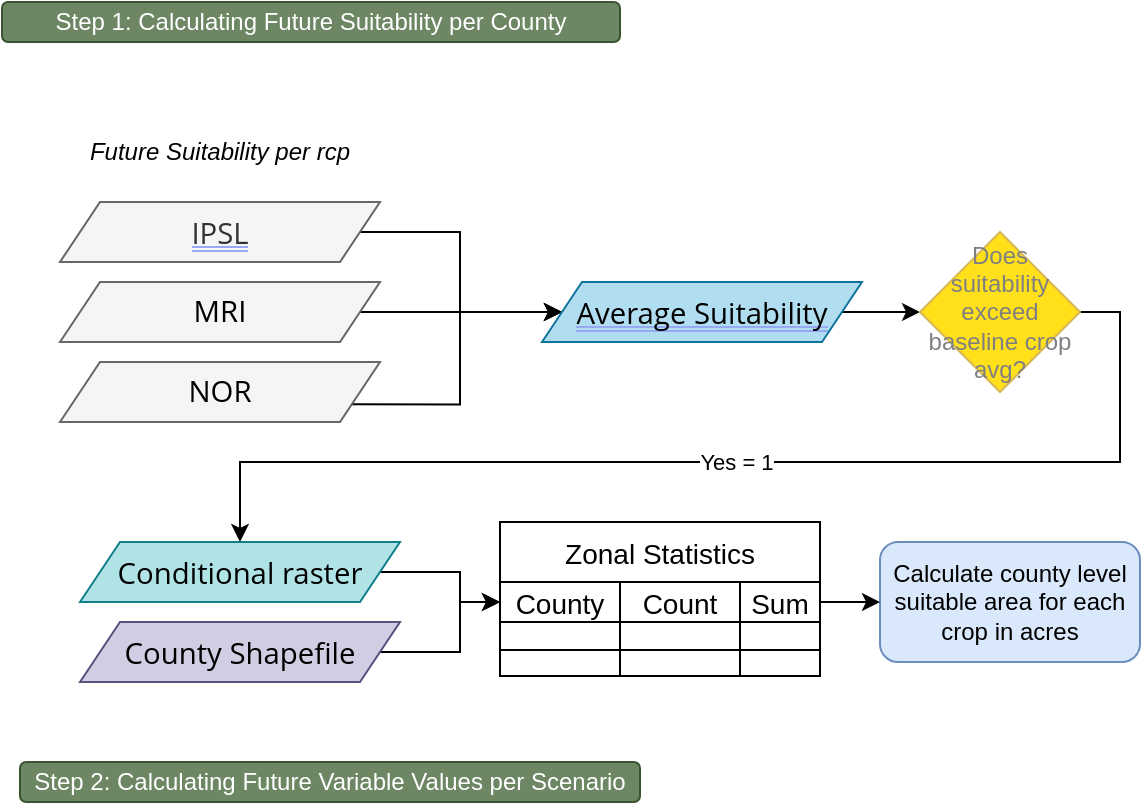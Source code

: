 <mxfile version="26.1.1">
  <diagram name="Page-1" id="U5n7xN84hakL3ZgfuC4N">
    <mxGraphModel dx="817" dy="520" grid="1" gridSize="10" guides="1" tooltips="1" connect="1" arrows="1" fold="1" page="1" pageScale="1" pageWidth="850" pageHeight="1100" math="0" shadow="0">
      <root>
        <mxCell id="0" />
        <mxCell id="1" parent="0" />
        <mxCell id="0VALnksqHh3Q-iaRCEPl-7" style="edgeStyle=orthogonalEdgeStyle;rounded=0;orthogonalLoop=1;jettySize=auto;html=1;exitX=1;exitY=0.5;exitDx=0;exitDy=0;entryX=0;entryY=0.5;entryDx=0;entryDy=0;" edge="1" parent="1" source="0VALnksqHh3Q-iaRCEPl-1" target="0VALnksqHh3Q-iaRCEPl-6">
          <mxGeometry relative="1" as="geometry">
            <Array as="points">
              <mxPoint x="260" y="155" />
              <mxPoint x="260" y="195" />
            </Array>
          </mxGeometry>
        </mxCell>
        <mxCell id="0VALnksqHh3Q-iaRCEPl-1" value="&lt;span style=&quot;-webkit-user-drag: none; -webkit-tap-highlight-color: transparent; margin: 0px; padding: 0px; user-select: text; background-position: 0px 100%; background-repeat: repeat-x; background-image: url(&amp;quot;data:image/svg+xml;base64,PHN2ZyB4bWxucz0iaHR0cDovL3d3dy53My5vcmcvMjAwMC9zdmciIHdpZHRoPSI1IiBoZWlnaHQ9IjMiPjxnIGZpbGw9Im5vbmUiIGZpbGwtcnVsZT0iZXZlbm9kZCIgc3Ryb2tlPSIjOTlBQUY1IiBzdHJva2UtbGluZWNhcD0icm91bmQiPjxwYXRoIGQ9Ik0wIC41aDVNMCAyLjVoNSIvPjwvZz48L3N2Zz4=&amp;quot;); border-bottom: 1px solid transparent; font-family: &amp;quot;Open Sans&amp;quot;, &amp;quot;Open Sans_EmbeddedFont&amp;quot;, &amp;quot;Open Sans_MSFontService&amp;quot;, sans-serif; font-size: 14.667px; font-variant-ligatures: none; text-align: left; white-space-collapse: preserve;&quot; class=&quot;NormalTextRun ContextualSpellingAndGrammarErrorV2Themed SCXW184423691 BCX0&quot;&gt;IPSL&lt;/span&gt;" style="shape=parallelogram;perimeter=parallelogramPerimeter;whiteSpace=wrap;html=1;fixedSize=1;fillColor=#f5f5f5;fontColor=#333333;strokeColor=#666666;labelBackgroundColor=none;" vertex="1" parent="1">
          <mxGeometry x="60" y="140" width="160" height="30" as="geometry" />
        </mxCell>
        <mxCell id="0VALnksqHh3Q-iaRCEPl-9" style="edgeStyle=orthogonalEdgeStyle;rounded=0;orthogonalLoop=1;jettySize=auto;html=1;exitX=1;exitY=0.5;exitDx=0;exitDy=0;entryX=0;entryY=0.5;entryDx=0;entryDy=0;" edge="1" parent="1" source="0VALnksqHh3Q-iaRCEPl-2" target="0VALnksqHh3Q-iaRCEPl-6">
          <mxGeometry relative="1" as="geometry" />
        </mxCell>
        <mxCell id="0VALnksqHh3Q-iaRCEPl-2" value="&lt;div style=&quot;text-align: left;&quot;&gt;&lt;span style=&quot;color: light-dark(rgb(0, 0, 0), rgb(255, 255, 255)); font-size: 14.667px; font-variant-ligatures: none; white-space-collapse: preserve;&quot;&gt;&lt;font face=&quot;Open Sans, Open Sans_EmbeddedFont, Open Sans_MSFontService, sans-serif&quot;&gt;MRI&lt;/font&gt;&lt;/span&gt;&lt;/div&gt;" style="shape=parallelogram;perimeter=parallelogramPerimeter;whiteSpace=wrap;html=1;fixedSize=1;fillColor=#f5f5f5;fontColor=#333333;strokeColor=#666666;labelBackgroundColor=none;" vertex="1" parent="1">
          <mxGeometry x="60" y="180" width="160" height="30" as="geometry" />
        </mxCell>
        <mxCell id="0VALnksqHh3Q-iaRCEPl-8" style="edgeStyle=orthogonalEdgeStyle;rounded=0;orthogonalLoop=1;jettySize=auto;html=1;exitX=1;exitY=0.75;exitDx=0;exitDy=0;entryX=0;entryY=0.5;entryDx=0;entryDy=0;" edge="1" parent="1" source="0VALnksqHh3Q-iaRCEPl-3" target="0VALnksqHh3Q-iaRCEPl-6">
          <mxGeometry relative="1" as="geometry">
            <Array as="points">
              <mxPoint x="260" y="241" />
              <mxPoint x="260" y="195" />
            </Array>
          </mxGeometry>
        </mxCell>
        <mxCell id="0VALnksqHh3Q-iaRCEPl-3" value="&lt;div style=&quot;text-align: left;&quot;&gt;&lt;span style=&quot;color: light-dark(rgb(0, 0, 0), rgb(255, 255, 255)); font-size: 14.667px; font-variant-ligatures: none; white-space-collapse: preserve;&quot;&gt;&lt;font face=&quot;Open Sans, Open Sans_EmbeddedFont, Open Sans_MSFontService, sans-serif&quot;&gt;NOR&lt;/font&gt;&lt;/span&gt;&lt;/div&gt;" style="shape=parallelogram;perimeter=parallelogramPerimeter;whiteSpace=wrap;html=1;fixedSize=1;fillColor=#f5f5f5;fontColor=#333333;strokeColor=#666666;labelBackgroundColor=none;" vertex="1" parent="1">
          <mxGeometry x="60" y="220" width="160" height="30" as="geometry" />
        </mxCell>
        <mxCell id="0VALnksqHh3Q-iaRCEPl-11" style="edgeStyle=orthogonalEdgeStyle;rounded=0;orthogonalLoop=1;jettySize=auto;html=1;exitX=1;exitY=0.5;exitDx=0;exitDy=0;entryX=0;entryY=0.5;entryDx=0;entryDy=0;" edge="1" parent="1" source="0VALnksqHh3Q-iaRCEPl-6" target="0VALnksqHh3Q-iaRCEPl-10">
          <mxGeometry relative="1" as="geometry" />
        </mxCell>
        <mxCell id="0VALnksqHh3Q-iaRCEPl-6" value="&lt;span style=&quot;-webkit-user-drag: none; -webkit-tap-highlight-color: transparent; margin: 0px; padding: 0px; user-select: text; background-position: 0px 100%; background-repeat: repeat-x; background-image: url(&amp;quot;data:image/svg+xml;base64,PHN2ZyB4bWxucz0iaHR0cDovL3d3dy53My5vcmcvMjAwMC9zdmciIHdpZHRoPSI1IiBoZWlnaHQ9IjMiPjxnIGZpbGw9Im5vbmUiIGZpbGwtcnVsZT0iZXZlbm9kZCIgc3Ryb2tlPSIjOTlBQUY1IiBzdHJva2UtbGluZWNhcD0icm91bmQiPjxwYXRoIGQ9Ik0wIC41aDVNMCAyLjVoNSIvPjwvZz48L3N2Zz4=&amp;quot;); border-bottom: 1px solid transparent; font-family: &amp;quot;Open Sans&amp;quot;, &amp;quot;Open Sans_EmbeddedFont&amp;quot;, &amp;quot;Open Sans_MSFontService&amp;quot;, sans-serif; font-size: 14.667px; font-variant-ligatures: none; text-align: left; white-space-collapse: preserve;&quot; class=&quot;NormalTextRun ContextualSpellingAndGrammarErrorV2Themed SCXW184423691 BCX0&quot;&gt;Average Suitability&lt;/span&gt;" style="shape=parallelogram;perimeter=parallelogramPerimeter;whiteSpace=wrap;html=1;fixedSize=1;fillColor=#b1ddf0;strokeColor=#10739e;labelBackgroundColor=none;" vertex="1" parent="1">
          <mxGeometry x="301" y="180" width="160" height="30" as="geometry" />
        </mxCell>
        <mxCell id="0VALnksqHh3Q-iaRCEPl-12" value="Yes = 1" style="edgeStyle=orthogonalEdgeStyle;rounded=0;orthogonalLoop=1;jettySize=auto;html=1;exitX=1;exitY=0.5;exitDx=0;exitDy=0;entryX=0.5;entryY=0;entryDx=0;entryDy=0;" edge="1" parent="1" source="0VALnksqHh3Q-iaRCEPl-10" target="0VALnksqHh3Q-iaRCEPl-16">
          <mxGeometry relative="1" as="geometry">
            <mxPoint x="150" y="330" as="targetPoint" />
            <Array as="points">
              <mxPoint x="590" y="195" />
              <mxPoint x="590" y="270" />
              <mxPoint x="150" y="270" />
            </Array>
          </mxGeometry>
        </mxCell>
        <mxCell id="0VALnksqHh3Q-iaRCEPl-10" value="&lt;font style=&quot;color: rgb(128, 128, 128);&quot;&gt;Does suitability exceed baseline crop avg?&lt;/font&gt;" style="rhombus;whiteSpace=wrap;html=1;fillColor=light-dark(#ffe01a, #281d00);strokeColor=#d6b656;" vertex="1" parent="1">
          <mxGeometry x="490" y="155" width="80" height="80" as="geometry" />
        </mxCell>
        <mxCell id="0VALnksqHh3Q-iaRCEPl-31" style="edgeStyle=orthogonalEdgeStyle;rounded=0;orthogonalLoop=1;jettySize=auto;html=1;exitX=1;exitY=0.5;exitDx=0;exitDy=0;entryX=0;entryY=0.5;entryDx=0;entryDy=0;" edge="1" parent="1" source="0VALnksqHh3Q-iaRCEPl-14" target="0VALnksqHh3Q-iaRCEPl-18">
          <mxGeometry relative="1" as="geometry">
            <mxPoint x="320" y="330" as="targetPoint" />
            <Array as="points">
              <mxPoint x="260" y="365" />
              <mxPoint x="260" y="340" />
            </Array>
          </mxGeometry>
        </mxCell>
        <mxCell id="0VALnksqHh3Q-iaRCEPl-14" value="&lt;span style=&quot;font-family: &amp;quot;Open Sans&amp;quot;, &amp;quot;Open Sans_EmbeddedFont&amp;quot;, &amp;quot;Open Sans_MSFontService&amp;quot;, sans-serif; font-size: 14.667px; font-variant-ligatures: none; text-align: left; white-space-collapse: preserve;&quot;&gt;County Shapefile&lt;/span&gt;" style="shape=parallelogram;perimeter=parallelogramPerimeter;whiteSpace=wrap;html=1;fixedSize=1;fillColor=#d0cee2;strokeColor=#56517e;labelBackgroundColor=none;" vertex="1" parent="1">
          <mxGeometry x="70" y="350" width="160" height="30" as="geometry" />
        </mxCell>
        <mxCell id="0VALnksqHh3Q-iaRCEPl-30" style="edgeStyle=orthogonalEdgeStyle;rounded=0;orthogonalLoop=1;jettySize=auto;html=1;exitX=1;exitY=0.5;exitDx=0;exitDy=0;entryX=0;entryY=0.5;entryDx=0;entryDy=0;" edge="1" parent="1" source="0VALnksqHh3Q-iaRCEPl-16" target="0VALnksqHh3Q-iaRCEPl-18">
          <mxGeometry relative="1" as="geometry">
            <mxPoint x="320" y="330" as="targetPoint" />
            <Array as="points">
              <mxPoint x="260" y="325" />
              <mxPoint x="260" y="340" />
            </Array>
          </mxGeometry>
        </mxCell>
        <mxCell id="0VALnksqHh3Q-iaRCEPl-16" value="&lt;span style=&quot;font-family: &amp;quot;Open Sans&amp;quot;, &amp;quot;Open Sans_EmbeddedFont&amp;quot;, &amp;quot;Open Sans_MSFontService&amp;quot;, sans-serif; font-size: 14.667px; font-variant-ligatures: none; text-align: left; white-space-collapse: preserve;&quot;&gt;Conditional raster&lt;/span&gt;" style="shape=parallelogram;perimeter=parallelogramPerimeter;whiteSpace=wrap;html=1;fixedSize=1;fillColor=#b0e3e6;strokeColor=#0e8088;labelBackgroundColor=none;" vertex="1" parent="1">
          <mxGeometry x="70" y="310" width="160" height="30" as="geometry" />
        </mxCell>
        <mxCell id="0VALnksqHh3Q-iaRCEPl-17" value="Zonal Statistics" style="shape=table;startSize=30;container=1;collapsible=0;childLayout=tableLayout;strokeColor=default;fontSize=14;" vertex="1" parent="1">
          <mxGeometry x="280" y="300" width="160" height="77" as="geometry" />
        </mxCell>
        <mxCell id="0VALnksqHh3Q-iaRCEPl-18" value="" style="shape=tableRow;horizontal=0;startSize=0;swimlaneHead=0;swimlaneBody=0;strokeColor=inherit;top=0;left=0;bottom=0;right=0;collapsible=0;dropTarget=0;fillColor=none;points=[[0,0.5],[1,0.5]];portConstraint=eastwest;fontSize=14;" vertex="1" parent="0VALnksqHh3Q-iaRCEPl-17">
          <mxGeometry y="30" width="160" height="20" as="geometry" />
        </mxCell>
        <mxCell id="0VALnksqHh3Q-iaRCEPl-19" value="County" style="shape=partialRectangle;html=1;whiteSpace=wrap;connectable=0;strokeColor=inherit;overflow=hidden;fillColor=none;top=0;left=0;bottom=0;right=0;pointerEvents=1;fontSize=14;" vertex="1" parent="0VALnksqHh3Q-iaRCEPl-18">
          <mxGeometry width="60" height="20" as="geometry">
            <mxRectangle width="60" height="20" as="alternateBounds" />
          </mxGeometry>
        </mxCell>
        <mxCell id="0VALnksqHh3Q-iaRCEPl-20" value="Count" style="shape=partialRectangle;html=1;whiteSpace=wrap;connectable=0;strokeColor=inherit;overflow=hidden;fillColor=none;top=0;left=0;bottom=0;right=0;pointerEvents=1;fontSize=14;" vertex="1" parent="0VALnksqHh3Q-iaRCEPl-18">
          <mxGeometry x="60" width="60" height="20" as="geometry">
            <mxRectangle width="60" height="20" as="alternateBounds" />
          </mxGeometry>
        </mxCell>
        <mxCell id="0VALnksqHh3Q-iaRCEPl-21" value="Sum" style="shape=partialRectangle;html=1;whiteSpace=wrap;connectable=0;strokeColor=inherit;overflow=hidden;fillColor=none;top=0;left=0;bottom=0;right=0;pointerEvents=1;fontSize=14;" vertex="1" parent="0VALnksqHh3Q-iaRCEPl-18">
          <mxGeometry x="120" width="40" height="20" as="geometry">
            <mxRectangle width="40" height="20" as="alternateBounds" />
          </mxGeometry>
        </mxCell>
        <mxCell id="0VALnksqHh3Q-iaRCEPl-22" value="" style="shape=tableRow;horizontal=0;startSize=0;swimlaneHead=0;swimlaneBody=0;strokeColor=inherit;top=0;left=0;bottom=0;right=0;collapsible=0;dropTarget=0;fillColor=none;points=[[0,0.5],[1,0.5]];portConstraint=eastwest;fontSize=14;" vertex="1" parent="0VALnksqHh3Q-iaRCEPl-17">
          <mxGeometry y="50" width="160" height="14" as="geometry" />
        </mxCell>
        <mxCell id="0VALnksqHh3Q-iaRCEPl-23" value="" style="shape=partialRectangle;html=1;whiteSpace=wrap;connectable=0;strokeColor=inherit;overflow=hidden;fillColor=none;top=0;left=0;bottom=0;right=0;pointerEvents=1;fontSize=14;" vertex="1" parent="0VALnksqHh3Q-iaRCEPl-22">
          <mxGeometry width="60" height="14" as="geometry">
            <mxRectangle width="60" height="14" as="alternateBounds" />
          </mxGeometry>
        </mxCell>
        <mxCell id="0VALnksqHh3Q-iaRCEPl-24" value="" style="shape=partialRectangle;html=1;whiteSpace=wrap;connectable=0;strokeColor=inherit;overflow=hidden;fillColor=none;top=0;left=0;bottom=0;right=0;pointerEvents=1;fontSize=14;" vertex="1" parent="0VALnksqHh3Q-iaRCEPl-22">
          <mxGeometry x="60" width="60" height="14" as="geometry">
            <mxRectangle width="60" height="14" as="alternateBounds" />
          </mxGeometry>
        </mxCell>
        <mxCell id="0VALnksqHh3Q-iaRCEPl-25" value="" style="shape=partialRectangle;html=1;whiteSpace=wrap;connectable=0;strokeColor=inherit;overflow=hidden;fillColor=none;top=0;left=0;bottom=0;right=0;pointerEvents=1;fontSize=14;" vertex="1" parent="0VALnksqHh3Q-iaRCEPl-22">
          <mxGeometry x="120" width="40" height="14" as="geometry">
            <mxRectangle width="40" height="14" as="alternateBounds" />
          </mxGeometry>
        </mxCell>
        <mxCell id="0VALnksqHh3Q-iaRCEPl-26" value="" style="shape=tableRow;horizontal=0;startSize=0;swimlaneHead=0;swimlaneBody=0;strokeColor=inherit;top=0;left=0;bottom=0;right=0;collapsible=0;dropTarget=0;fillColor=none;points=[[0,0.5],[1,0.5]];portConstraint=eastwest;fontSize=14;" vertex="1" parent="0VALnksqHh3Q-iaRCEPl-17">
          <mxGeometry y="64" width="160" height="13" as="geometry" />
        </mxCell>
        <mxCell id="0VALnksqHh3Q-iaRCEPl-27" value="" style="shape=partialRectangle;html=1;whiteSpace=wrap;connectable=0;strokeColor=inherit;overflow=hidden;fillColor=none;top=0;left=0;bottom=0;right=0;pointerEvents=1;fontSize=14;" vertex="1" parent="0VALnksqHh3Q-iaRCEPl-26">
          <mxGeometry width="60" height="13" as="geometry">
            <mxRectangle width="60" height="13" as="alternateBounds" />
          </mxGeometry>
        </mxCell>
        <mxCell id="0VALnksqHh3Q-iaRCEPl-28" value="" style="shape=partialRectangle;html=1;whiteSpace=wrap;connectable=0;strokeColor=inherit;overflow=hidden;fillColor=none;top=0;left=0;bottom=0;right=0;pointerEvents=1;fontSize=14;" vertex="1" parent="0VALnksqHh3Q-iaRCEPl-26">
          <mxGeometry x="60" width="60" height="13" as="geometry">
            <mxRectangle width="60" height="13" as="alternateBounds" />
          </mxGeometry>
        </mxCell>
        <mxCell id="0VALnksqHh3Q-iaRCEPl-29" value="" style="shape=partialRectangle;html=1;whiteSpace=wrap;connectable=0;strokeColor=inherit;overflow=hidden;fillColor=none;top=0;left=0;bottom=0;right=0;pointerEvents=1;fontSize=14;" vertex="1" parent="0VALnksqHh3Q-iaRCEPl-26">
          <mxGeometry x="120" width="40" height="13" as="geometry">
            <mxRectangle width="40" height="13" as="alternateBounds" />
          </mxGeometry>
        </mxCell>
        <mxCell id="0VALnksqHh3Q-iaRCEPl-32" value="&lt;i&gt;Future Suitability per rcp&lt;/i&gt;" style="text;html=1;align=center;verticalAlign=middle;whiteSpace=wrap;rounded=0;" vertex="1" parent="1">
          <mxGeometry x="65" y="100" width="150" height="30" as="geometry" />
        </mxCell>
        <mxCell id="0VALnksqHh3Q-iaRCEPl-33" value="Step 1: Calculating Future Suitability per County" style="rounded=1;whiteSpace=wrap;html=1;fillColor=#6d8764;strokeColor=#3A5431;fontColor=#ffffff;" vertex="1" parent="1">
          <mxGeometry x="31" y="40" width="309" height="20" as="geometry" />
        </mxCell>
        <mxCell id="0VALnksqHh3Q-iaRCEPl-34" value="Calculate county level suitable area for each crop in acres" style="rounded=1;whiteSpace=wrap;html=1;fillColor=#dae8fc;strokeColor=#6c8ebf;" vertex="1" parent="1">
          <mxGeometry x="470" y="310" width="130" height="60" as="geometry" />
        </mxCell>
        <mxCell id="0VALnksqHh3Q-iaRCEPl-35" style="edgeStyle=orthogonalEdgeStyle;rounded=0;orthogonalLoop=1;jettySize=auto;html=1;exitX=1;exitY=0.5;exitDx=0;exitDy=0;entryX=0;entryY=0.5;entryDx=0;entryDy=0;" edge="1" parent="1" source="0VALnksqHh3Q-iaRCEPl-18" target="0VALnksqHh3Q-iaRCEPl-34">
          <mxGeometry relative="1" as="geometry" />
        </mxCell>
        <mxCell id="0VALnksqHh3Q-iaRCEPl-36" value="Step 2: Calculating Future Variable Values per Scenario" style="rounded=1;whiteSpace=wrap;html=1;fillColor=#6d8764;strokeColor=#3A5431;fontColor=#ffffff;" vertex="1" parent="1">
          <mxGeometry x="40" y="420" width="310" height="20" as="geometry" />
        </mxCell>
      </root>
    </mxGraphModel>
  </diagram>
</mxfile>
